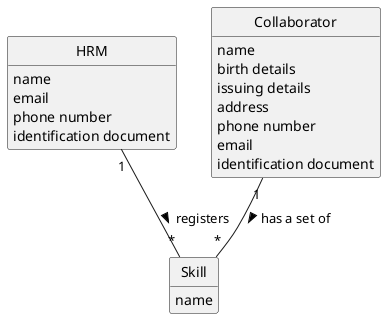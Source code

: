 @startuml
skinparam monochrome true
skinparam packageStyle rectangle
skinparam shadowing false
'skinparam linetype ortho
'left to right direction
skinparam classAttributeIconSize 0
hide circle
hide methods

'title Domain Model

'class Platform {
'  -description
'}

class HRM{
    name
    email
    phone number
    identification document
}

'class FM{
 '    name
 '    email
 '    phone number
 '    identification document
 '}

class Skill{
    name
}

'class Job{
'    name
'}
'
class Collaborator{
    name
    birth details
    issuing details
    address
    phone number
    email
    identification document
}
'
'class Team
'
'class Task{
'    name
'}
'
'class Vehicle{
'    Brand
'    Model
'    Type
'    Tare
'    Gross Weight
'    Current Km
'    Register Date
'    Acquisition Date
'    Maintenance/Check-up
'}
'
'class Check-up{
'    distance "km"
'}
'
'class Check-upList{
'    Vehicles needing check-up
'}

HRM "1" -- "*" Skill : registers >
'HRM "1" -- "*" Job : registers >
'HRM "1" -- "*" Collaborator : registers >
Collaborator "1" -- "*" Skill : has a set of >
'Collaborator "1" -- "1" Job : has >
'Collaborator "*" -- "1" Team : generates >
'Team "1" -- "*" Task : has >
'FM "1" -- "*" Vehicle : registers >
'FM "1" -- "*" "Check-up" : registers >
'Vehicle "1" -- "1" "Check-up" : needs >
'Team "1" -- "0..*" Vehicle : needs >
'"Check-upList" "1" -- "*" "Check-up" :  creates <


@enduml